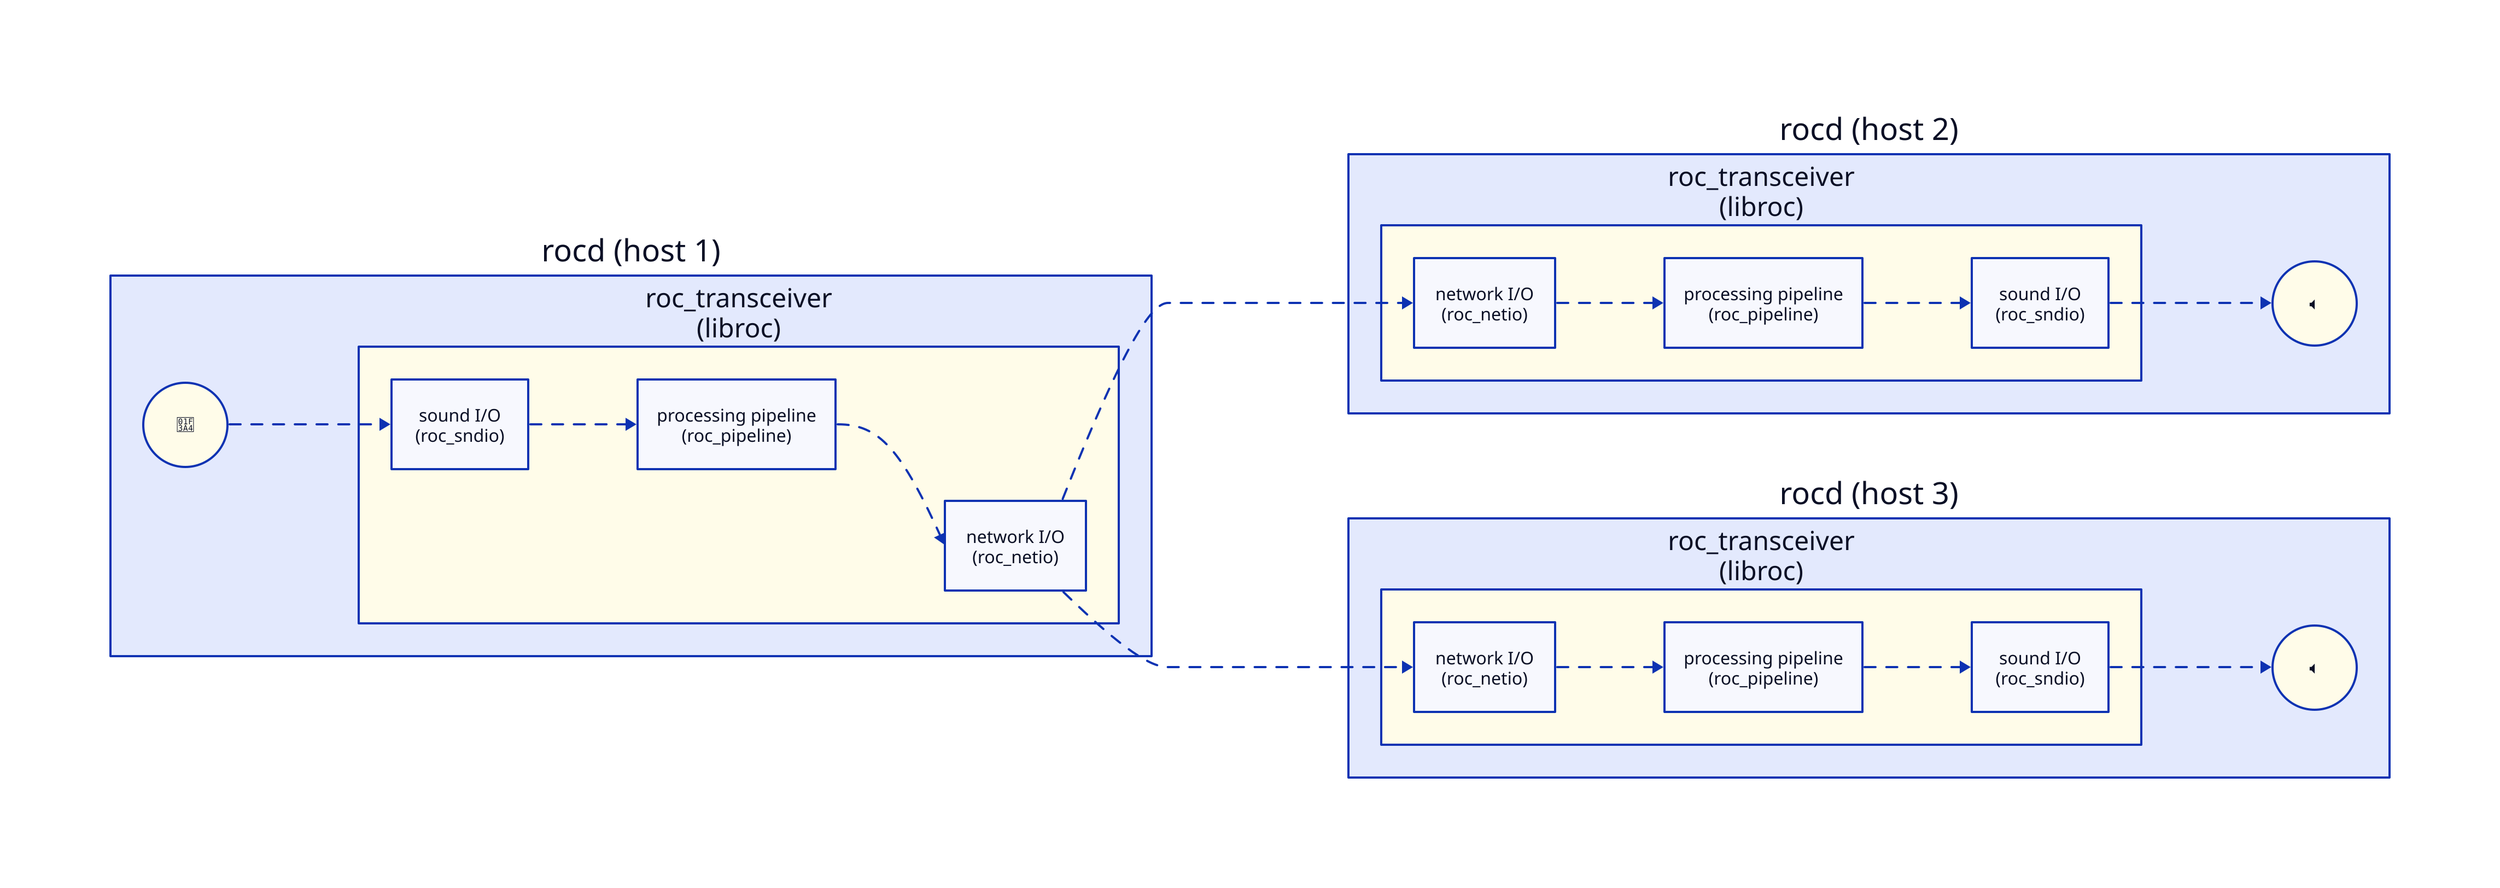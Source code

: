 vars: {
  d2-config: {
    theme-overrides: {
      B5: "#fffce9"
    }
  }
}

direction: right

rocd-1: "rocd (host 1)" {
  mic: 🎤
  mic.shape: circle

  mic -> roc.sndio { style.animated: true }
  roc: "roc_transceiver\n(libroc)" {
    netio: "network I/O\n(roc_netio)"
    pipeline: "processing pipeline\n(roc_pipeline)"
    sndio: "sound I/O\n(roc_sndio)"
    sndio -> pipeline -> netio { style.animated: true }
  }
}

rocd-2: "rocd (host 2)" {
  spkr: 🔈
  spkr.shape: circle

  roc: "roc_transceiver\n(libroc)" {
    netio: "network I/O\n(roc_netio)"
    pipeline: "processing pipeline\n(roc_pipeline)"
    sndio: "sound I/O\n(roc_sndio)"
    netio -> pipeline -> sndio { style.animated: true }
  }
  roc.sndio -> spkr { style.animated: true }
}

rocd-3: "rocd (host 3)" {
  spkr: 🔈
  spkr.shape: circle

  roc: "roc_transceiver\n(libroc)" {
    netio: "network I/O\n(roc_netio)"
    pipeline: "processing pipeline\n(roc_pipeline)"
    sndio: "sound I/O\n(roc_sndio)"
    netio -> pipeline -> sndio { style.animated: true }
  }
  roc.sndio -> spkr { style.animated: true }
}

rocd-1.roc.netio -> rocd-2.roc.netio { style.animated: true }
rocd-1.roc.netio -> rocd-3.roc.netio { style.animated: true }
